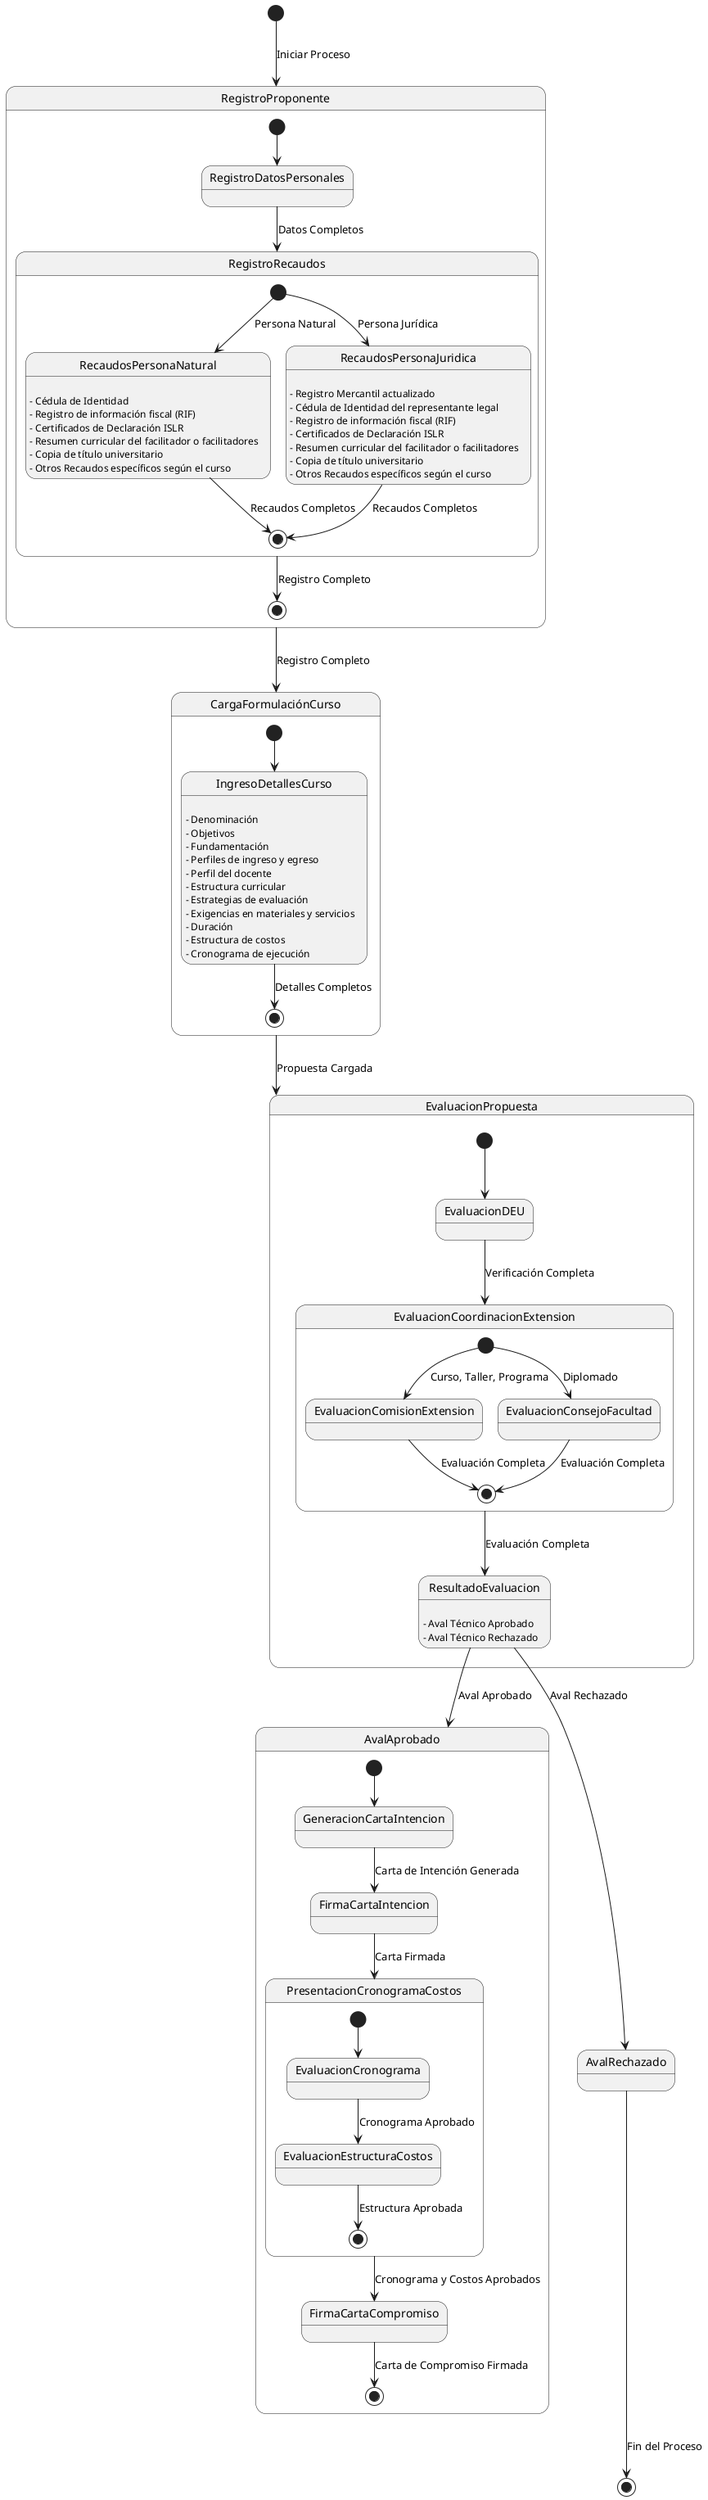@startuml DiagramaDeEstado
[*] --> RegistroProponente : Iniciar Proceso

state RegistroProponente {
    [*] --> RegistroDatosPersonales
    RegistroDatosPersonales --> RegistroRecaudos : Datos Completos

    state RegistroRecaudos {
        [*] --> RecaudosPersonaNatural : Persona Natural
        [*] --> RecaudosPersonaJuridica : Persona Jurídica

        RecaudosPersonaNatural : \n- Cédula de Identidad\n- Registro de información fiscal (RIF)\n- Certificados de Declaración ISLR\n- Resumen curricular del facilitador o facilitadores\n- Copia de título universitario\n- Otros Recaudos específicos según el curso

        RecaudosPersonaJuridica : \n- Registro Mercantil actualizado\n- Cédula de Identidad del representante legal\n- Registro de información fiscal (RIF)\n- Certificados de Declaración ISLR\n- Resumen curricular del facilitador o facilitadores\n- Copia de título universitario\n- Otros Recaudos específicos según el curso

        RecaudosPersonaNatural --> [*] : Recaudos Completos
        RecaudosPersonaJuridica --> [*] : Recaudos Completos
    }

    RegistroRecaudos --> [*] : Registro Completo
}

RegistroProponente --> CargaFormulaciónCurso : Registro Completo

state CargaFormulaciónCurso {
    [*] --> IngresoDetallesCurso
    IngresoDetallesCurso : \n- Denominación\n- Objetivos\n- Fundamentación\n- Perfiles de ingreso y egreso\n- Perfil del docente\n- Estructura curricular\n- Estrategias de evaluación\n- Exigencias en materiales y servicios\n- Duración\n- Estructura de costos\n- Cronograma de ejecución
    IngresoDetallesCurso --> [*] : Detalles Completos
}

CargaFormulaciónCurso --> EvaluacionPropuesta : Propuesta Cargada

state EvaluacionPropuesta {
    [*] --> EvaluacionDEU
    EvaluacionDEU --> EvaluacionCoordinacionExtension : Verificación Completa

    state EvaluacionCoordinacionExtension {
        [*] --> EvaluacionComisionExtension : Curso, Taller, Programa
        [*] --> EvaluacionConsejoFacultad : Diplomado

        EvaluacionComisionExtension --> [*] : Evaluación Completa
        EvaluacionConsejoFacultad --> [*] : Evaluación Completa
    }

    EvaluacionCoordinacionExtension --> ResultadoEvaluacion : Evaluación Completa
}

ResultadoEvaluacion : \n- Aval Técnico Aprobado\n- Aval Técnico Rechazado

ResultadoEvaluacion --> AvalAprobado : Aval Aprobado
ResultadoEvaluacion --> AvalRechazado : Aval Rechazado

state AvalAprobado {
    [*] --> GeneracionCartaIntencion
    GeneracionCartaIntencion --> FirmaCartaIntencion : Carta de Intención Generada
    FirmaCartaIntencion --> PresentacionCronogramaCostos : Carta Firmada

    state PresentacionCronogramaCostos {
        [*] --> EvaluacionCronograma
        EvaluacionCronograma --> EvaluacionEstructuraCostos : Cronograma Aprobado
        EvaluacionEstructuraCostos --> [*] : Estructura Aprobada
    }

    PresentacionCronogramaCostos --> FirmaCartaCompromiso : Cronograma y Costos Aprobados
    FirmaCartaCompromiso --> [*] : Carta de Compromiso Firmada
}

AvalRechazado --> [*] : Fin del Proceso
@enduml